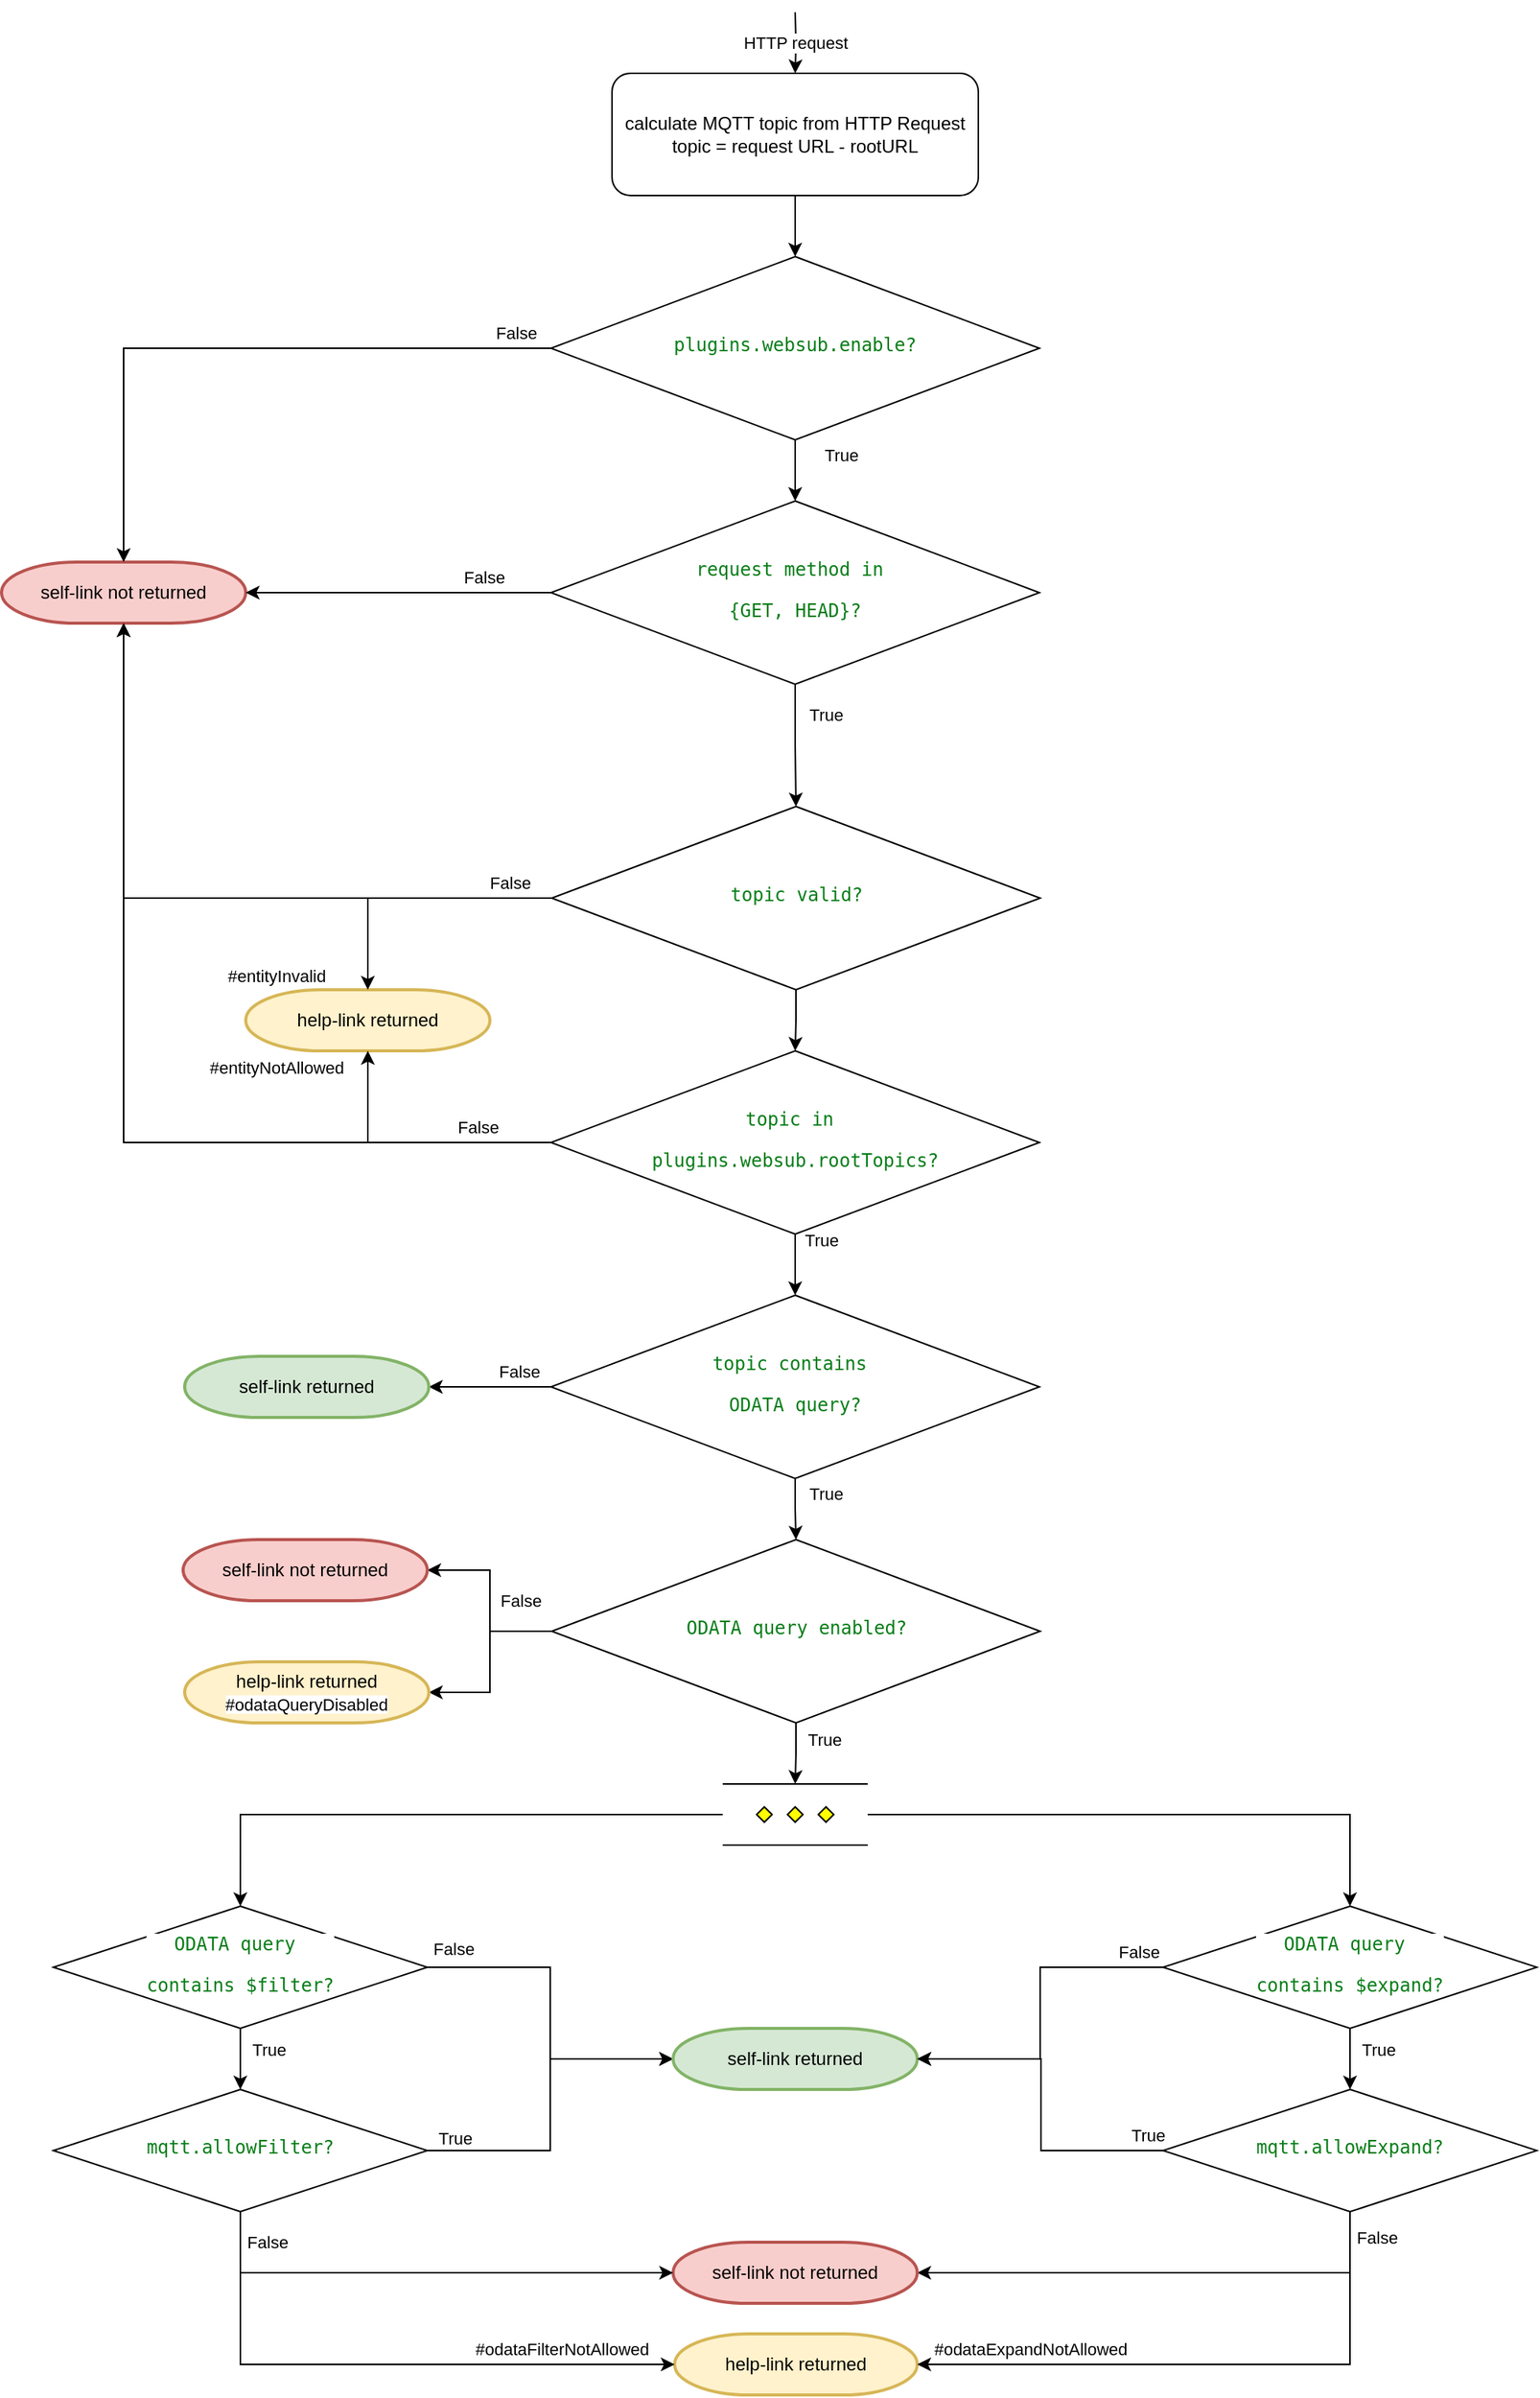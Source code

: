 <mxfile version="24.0.4" type="device">
  <diagram id="C5RBs43oDa-KdzZeNtuy" name="Page-1">
    <mxGraphModel dx="2519" dy="2733" grid="1" gridSize="10" guides="1" tooltips="1" connect="1" arrows="1" fold="1" page="1" pageScale="1" pageWidth="1169" pageHeight="1654" math="0" shadow="0">
      <root>
        <mxCell id="WIyWlLk6GJQsqaUBKTNV-0" />
        <mxCell id="WIyWlLk6GJQsqaUBKTNV-1" parent="WIyWlLk6GJQsqaUBKTNV-0" />
        <mxCell id="JbYcFs2yPOU_wry_fN8u-1" value="True" style="edgeStyle=orthogonalEdgeStyle;rounded=0;orthogonalLoop=1;jettySize=auto;html=1;exitX=0.5;exitY=1;exitDx=0;exitDy=0;entryX=0.5;entryY=0;entryDx=0;entryDy=0;" parent="WIyWlLk6GJQsqaUBKTNV-1" source="WIyWlLk6GJQsqaUBKTNV-6" target="idQhfBEYH00zGgHo6OJo-13" edge="1">
          <mxGeometry x="-0.75" y="18" relative="1" as="geometry">
            <mxPoint x="-1" y="-1" as="offset" />
            <mxPoint x="160" y="880" as="targetPoint" />
          </mxGeometry>
        </mxCell>
        <mxCell id="WIyWlLk6GJQsqaUBKTNV-6" value="&lt;div style=&quot;background-color:#ffffff;color:#080808;font-family:&#39;JetBrains Mono&#39;,monospace;font-size:9,8pt;&quot;&gt;&lt;pre&gt;&lt;span style=&quot;color:#067d17;&quot;&gt;topic in &lt;/span&gt;&lt;/pre&gt;&lt;pre&gt;&lt;span style=&quot;color:#067d17;&quot;&gt;plugins.websub.rootTopics?&lt;/span&gt;&lt;/pre&gt;&lt;/div&gt;" style="rhombus;whiteSpace=wrap;html=1;shadow=0;fontFamily=Helvetica;fontSize=12;align=center;strokeWidth=1;spacing=6;spacingTop=-4;" parent="WIyWlLk6GJQsqaUBKTNV-1" vertex="1">
          <mxGeometry y="680" width="320" height="120" as="geometry" />
        </mxCell>
        <mxCell id="JbYcFs2yPOU_wry_fN8u-10" value="True" style="edgeStyle=orthogonalEdgeStyle;rounded=0;orthogonalLoop=1;jettySize=auto;html=1;entryX=0.5;entryY=0;entryDx=0;entryDy=0;" parent="WIyWlLk6GJQsqaUBKTNV-1" source="WIyWlLk6GJQsqaUBKTNV-10" target="Up5odWEdG6b3t9qug4mN-18" edge="1">
          <mxGeometry x="-0.515" y="20" relative="1" as="geometry">
            <mxPoint as="offset" />
            <mxPoint x="160" y="480" as="targetPoint" />
          </mxGeometry>
        </mxCell>
        <mxCell id="WIyWlLk6GJQsqaUBKTNV-10" value="&lt;pre style=&quot;color: rgb(8, 8, 8);&quot;&gt;&lt;pre&gt;&lt;span style=&quot;color: rgb(6, 125, 23);&quot;&gt;request method in &lt;/span&gt;&lt;/pre&gt;&lt;pre&gt;&lt;span style=&quot;color: rgb(6, 125, 23);&quot;&gt;{GET, HEAD}?&lt;/span&gt;&lt;/pre&gt;&lt;/pre&gt;" style="rhombus;whiteSpace=wrap;html=1;shadow=0;fontFamily=Helvetica;fontSize=12;align=center;strokeWidth=1;spacing=6;spacingTop=-4;" parent="WIyWlLk6GJQsqaUBKTNV-1" vertex="1">
          <mxGeometry y="320" width="320" height="120" as="geometry" />
        </mxCell>
        <mxCell id="idQhfBEYH00zGgHo6OJo-26" style="edgeStyle=orthogonalEdgeStyle;rounded=0;orthogonalLoop=1;jettySize=auto;html=1;entryX=1;entryY=0.5;entryDx=0;entryDy=0;entryPerimeter=0;" parent="WIyWlLk6GJQsqaUBKTNV-1" source="idQhfBEYH00zGgHo6OJo-13" target="idQhfBEYH00zGgHo6OJo-42" edge="1">
          <mxGeometry relative="1" as="geometry">
            <mxPoint x="-320" y="880" as="targetPoint" />
          </mxGeometry>
        </mxCell>
        <mxCell id="idQhfBEYH00zGgHo6OJo-27" value="False" style="edgeLabel;html=1;align=center;verticalAlign=middle;resizable=0;points=[];" parent="idQhfBEYH00zGgHo6OJo-26" vertex="1" connectable="0">
          <mxGeometry x="-0.756" y="-1" relative="1" as="geometry">
            <mxPoint x="-11" y="-9" as="offset" />
          </mxGeometry>
        </mxCell>
        <mxCell id="Up5odWEdG6b3t9qug4mN-13" value="True" style="edgeStyle=orthogonalEdgeStyle;rounded=0;orthogonalLoop=1;jettySize=auto;html=1;entryX=0.5;entryY=0;entryDx=0;entryDy=0;" edge="1" parent="WIyWlLk6GJQsqaUBKTNV-1" source="idQhfBEYH00zGgHo6OJo-13" target="Up5odWEdG6b3t9qug4mN-10">
          <mxGeometry x="-0.506" y="20" relative="1" as="geometry">
            <mxPoint as="offset" />
          </mxGeometry>
        </mxCell>
        <mxCell id="idQhfBEYH00zGgHo6OJo-13" value="&lt;div style=&quot;background-color:#ffffff;color:#080808;font-family:&#39;JetBrains Mono&#39;,monospace;font-size:9,8pt;&quot;&gt;&lt;pre&gt;&lt;span style=&quot;color:#067d17;&quot;&gt;topic contains &lt;/span&gt;&lt;/pre&gt;&lt;pre&gt;&lt;span style=&quot;color:#067d17;&quot;&gt;ODATA query?&lt;/span&gt;&lt;/pre&gt;&lt;/div&gt;" style="rhombus;whiteSpace=wrap;html=1;shadow=0;fontFamily=Helvetica;fontSize=12;align=center;strokeWidth=1;spacing=6;spacingTop=-4;" parent="WIyWlLk6GJQsqaUBKTNV-1" vertex="1">
          <mxGeometry y="840" width="320" height="120" as="geometry" />
        </mxCell>
        <mxCell id="idQhfBEYH00zGgHo6OJo-31" style="edgeStyle=orthogonalEdgeStyle;rounded=0;orthogonalLoop=1;jettySize=auto;html=1;entryX=0;entryY=0.5;entryDx=0;entryDy=0;entryPerimeter=0;" parent="WIyWlLk6GJQsqaUBKTNV-1" source="idQhfBEYH00zGgHo6OJo-24" target="idQhfBEYH00zGgHo6OJo-41" edge="1">
          <mxGeometry relative="1" as="geometry">
            <mxPoint x="-318.97" y="1283" as="targetPoint" />
          </mxGeometry>
        </mxCell>
        <mxCell id="idQhfBEYH00zGgHo6OJo-32" value="False" style="edgeLabel;html=1;align=center;verticalAlign=middle;resizable=0;points=[];" parent="idQhfBEYH00zGgHo6OJo-31" vertex="1" connectable="0">
          <mxGeometry x="-0.85" y="1" relative="1" as="geometry">
            <mxPoint y="-11" as="offset" />
          </mxGeometry>
        </mxCell>
        <mxCell id="idQhfBEYH00zGgHo6OJo-34" style="edgeStyle=orthogonalEdgeStyle;rounded=0;orthogonalLoop=1;jettySize=auto;html=1;exitX=0.5;exitY=1;exitDx=0;exitDy=0;entryX=0.5;entryY=0;entryDx=0;entryDy=0;" parent="WIyWlLk6GJQsqaUBKTNV-1" source="idQhfBEYH00zGgHo6OJo-24" target="idQhfBEYH00zGgHo6OJo-33" edge="1">
          <mxGeometry relative="1" as="geometry" />
        </mxCell>
        <mxCell id="idQhfBEYH00zGgHo6OJo-35" value="True" style="edgeLabel;html=1;align=center;verticalAlign=middle;resizable=0;points=[];" parent="idQhfBEYH00zGgHo6OJo-34" vertex="1" connectable="0">
          <mxGeometry x="-0.3" y="1" relative="1" as="geometry">
            <mxPoint x="17" as="offset" />
          </mxGeometry>
        </mxCell>
        <mxCell id="idQhfBEYH00zGgHo6OJo-24" value="&lt;div style=&quot;background-color:#ffffff;color:#080808;font-family:&#39;JetBrains Mono&#39;,monospace;font-size:9,8pt;&quot;&gt;&lt;pre&gt;&lt;span style=&quot;color:#067d17;&quot;&gt;ODATA query &lt;/span&gt;&lt;/pre&gt;&lt;pre&gt;&lt;span style=&quot;color:#067d17;&quot;&gt;contains $filter?&lt;br&gt;&lt;/span&gt;&lt;/pre&gt;&lt;/div&gt;" style="rhombus;whiteSpace=wrap;html=1;shadow=0;fontFamily=Helvetica;fontSize=12;align=center;strokeWidth=1;spacing=6;spacingTop=-4;" parent="WIyWlLk6GJQsqaUBKTNV-1" vertex="1">
          <mxGeometry x="-326.03" y="1240" width="245" height="80" as="geometry" />
        </mxCell>
        <mxCell id="idQhfBEYH00zGgHo6OJo-38" style="edgeStyle=orthogonalEdgeStyle;rounded=0;orthogonalLoop=1;jettySize=auto;html=1;entryX=0;entryY=0.5;entryDx=0;entryDy=0;entryPerimeter=0;" parent="WIyWlLk6GJQsqaUBKTNV-1" source="idQhfBEYH00zGgHo6OJo-33" target="idQhfBEYH00zGgHo6OJo-41" edge="1">
          <mxGeometry relative="1" as="geometry">
            <mxPoint x="-318.97" y="1400" as="targetPoint" />
          </mxGeometry>
        </mxCell>
        <mxCell id="idQhfBEYH00zGgHo6OJo-39" value="True" style="edgeLabel;html=1;align=center;verticalAlign=middle;resizable=0;points=[];" parent="idQhfBEYH00zGgHo6OJo-38" vertex="1" connectable="0">
          <mxGeometry x="-0.839" y="-1" relative="1" as="geometry">
            <mxPoint y="-9" as="offset" />
          </mxGeometry>
        </mxCell>
        <mxCell id="idQhfBEYH00zGgHo6OJo-33" value="&lt;div style=&quot;background-color:#ffffff;color:#080808;font-family:&#39;JetBrains Mono&#39;,monospace;font-size:9,8pt;&quot;&gt;&lt;pre&gt;&lt;div style=&quot;font-family: &amp;quot;JetBrains Mono&amp;quot;, monospace;&quot;&gt;&lt;pre&gt;&lt;span style=&quot;color:#067d17;&quot;&gt;mqtt.allowFilter?&lt;/span&gt;&lt;/pre&gt;&lt;/div&gt;&lt;/pre&gt;&lt;/div&gt;" style="rhombus;whiteSpace=wrap;html=1;shadow=0;fontFamily=Helvetica;fontSize=12;align=center;strokeWidth=1;spacing=6;spacingTop=-4;" parent="WIyWlLk6GJQsqaUBKTNV-1" vertex="1">
          <mxGeometry x="-326.03" y="1360" width="245" height="80" as="geometry" />
        </mxCell>
        <mxCell id="idQhfBEYH00zGgHo6OJo-41" value="self-link returned" style="strokeWidth=2;html=1;shape=mxgraph.flowchart.terminator;whiteSpace=wrap;fillColor=#d5e8d4;strokeColor=#82b366;" parent="WIyWlLk6GJQsqaUBKTNV-1" vertex="1">
          <mxGeometry x="80" y="1320" width="160.03" height="40" as="geometry" />
        </mxCell>
        <mxCell id="idQhfBEYH00zGgHo6OJo-42" value="self-link returned" style="strokeWidth=2;html=1;shape=mxgraph.flowchart.terminator;whiteSpace=wrap;fillColor=#d5e8d4;strokeColor=#82b366;" parent="WIyWlLk6GJQsqaUBKTNV-1" vertex="1">
          <mxGeometry x="-240" y="880" width="160" height="40" as="geometry" />
        </mxCell>
        <mxCell id="idQhfBEYH00zGgHo6OJo-46" style="edgeStyle=orthogonalEdgeStyle;rounded=0;orthogonalLoop=1;jettySize=auto;html=1;exitX=0;exitY=0.5;exitDx=0;exitDy=0;exitPerimeter=0;entryX=0.5;entryY=0;entryDx=0;entryDy=0;" parent="WIyWlLk6GJQsqaUBKTNV-1" source="idQhfBEYH00zGgHo6OJo-44" target="idQhfBEYH00zGgHo6OJo-24" edge="1">
          <mxGeometry relative="1" as="geometry">
            <mxPoint x="-50.03" y="1180" as="sourcePoint" />
          </mxGeometry>
        </mxCell>
        <mxCell id="idQhfBEYH00zGgHo6OJo-57" style="edgeStyle=orthogonalEdgeStyle;rounded=0;orthogonalLoop=1;jettySize=auto;html=1;" parent="WIyWlLk6GJQsqaUBKTNV-1" source="idQhfBEYH00zGgHo6OJo-44" target="idQhfBEYH00zGgHo6OJo-51" edge="1">
          <mxGeometry relative="1" as="geometry" />
        </mxCell>
        <mxCell id="idQhfBEYH00zGgHo6OJo-44" value="" style="verticalLabelPosition=bottom;verticalAlign=top;html=1;shape=mxgraph.flowchart.parallel_mode;pointerEvents=1" parent="WIyWlLk6GJQsqaUBKTNV-1" vertex="1">
          <mxGeometry x="112.5" y="1160" width="95" height="40" as="geometry" />
        </mxCell>
        <mxCell id="idQhfBEYH00zGgHo6OJo-47" style="edgeStyle=orthogonalEdgeStyle;rounded=0;orthogonalLoop=1;jettySize=auto;html=1;entryX=1;entryY=0.5;entryDx=0;entryDy=0;entryPerimeter=0;" parent="WIyWlLk6GJQsqaUBKTNV-1" source="idQhfBEYH00zGgHo6OJo-51" target="idQhfBEYH00zGgHo6OJo-41" edge="1">
          <mxGeometry relative="1" as="geometry">
            <mxPoint x="641.03" y="1280" as="targetPoint" />
          </mxGeometry>
        </mxCell>
        <mxCell id="idQhfBEYH00zGgHo6OJo-48" value="False" style="edgeLabel;html=1;align=center;verticalAlign=middle;resizable=0;points=[];" parent="idQhfBEYH00zGgHo6OJo-47" vertex="1" connectable="0">
          <mxGeometry x="-0.85" y="1" relative="1" as="geometry">
            <mxPoint y="-11" as="offset" />
          </mxGeometry>
        </mxCell>
        <mxCell id="idQhfBEYH00zGgHo6OJo-49" style="edgeStyle=orthogonalEdgeStyle;rounded=0;orthogonalLoop=1;jettySize=auto;html=1;exitX=0.5;exitY=1;exitDx=0;exitDy=0;entryX=0.5;entryY=0;entryDx=0;entryDy=0;" parent="WIyWlLk6GJQsqaUBKTNV-1" source="idQhfBEYH00zGgHo6OJo-51" target="idQhfBEYH00zGgHo6OJo-54" edge="1">
          <mxGeometry relative="1" as="geometry" />
        </mxCell>
        <mxCell id="idQhfBEYH00zGgHo6OJo-50" value="True" style="edgeLabel;html=1;align=center;verticalAlign=middle;resizable=0;points=[];" parent="idQhfBEYH00zGgHo6OJo-49" vertex="1" connectable="0">
          <mxGeometry x="-0.3" y="1" relative="1" as="geometry">
            <mxPoint x="17" as="offset" />
          </mxGeometry>
        </mxCell>
        <mxCell id="idQhfBEYH00zGgHo6OJo-51" value="&lt;div style=&quot;background-color:#ffffff;color:#080808;font-family:&#39;JetBrains Mono&#39;,monospace;font-size:9,8pt;&quot;&gt;&lt;pre&gt;&lt;span style=&quot;color:#067d17;&quot;&gt;ODATA query &lt;/span&gt;&lt;/pre&gt;&lt;pre&gt;&lt;span style=&quot;color:#067d17;&quot;&gt;contains $expand?&lt;br&gt;&lt;/span&gt;&lt;/pre&gt;&lt;/div&gt;" style="rhombus;whiteSpace=wrap;html=1;shadow=0;fontFamily=Helvetica;fontSize=12;align=center;strokeWidth=1;spacing=6;spacingTop=-4;" parent="WIyWlLk6GJQsqaUBKTNV-1" vertex="1">
          <mxGeometry x="401.03" y="1240" width="245" height="80" as="geometry" />
        </mxCell>
        <mxCell id="idQhfBEYH00zGgHo6OJo-52" style="edgeStyle=orthogonalEdgeStyle;rounded=0;orthogonalLoop=1;jettySize=auto;html=1;entryX=1;entryY=0.5;entryDx=0;entryDy=0;entryPerimeter=0;exitX=0.5;exitY=1;exitDx=0;exitDy=0;" parent="WIyWlLk6GJQsqaUBKTNV-1" source="idQhfBEYH00zGgHo6OJo-54" target="idQhfBEYH00zGgHo6OJo-58" edge="1">
          <mxGeometry relative="1" as="geometry">
            <mxPoint x="641.03" y="1400" as="targetPoint" />
          </mxGeometry>
        </mxCell>
        <mxCell id="idQhfBEYH00zGgHo6OJo-53" value="False" style="edgeLabel;html=1;align=center;verticalAlign=middle;resizable=0;points=[];" parent="idQhfBEYH00zGgHo6OJo-52" vertex="1" connectable="0">
          <mxGeometry x="-0.839" y="-1" relative="1" as="geometry">
            <mxPoint x="18" y="-9" as="offset" />
          </mxGeometry>
        </mxCell>
        <mxCell id="idQhfBEYH00zGgHo6OJo-54" value="&lt;div style=&quot;background-color:#ffffff;color:#080808;font-family:&#39;JetBrains Mono&#39;,monospace;font-size:9,8pt;&quot;&gt;&lt;pre&gt;&lt;div style=&quot;font-family: &amp;quot;JetBrains Mono&amp;quot;, monospace;&quot;&gt;&lt;pre&gt;&lt;span style=&quot;color:#067d17;&quot;&gt;mqtt.allowExpand?&lt;/span&gt;&lt;/pre&gt;&lt;/div&gt;&lt;/pre&gt;&lt;/div&gt;" style="rhombus;whiteSpace=wrap;html=1;shadow=0;fontFamily=Helvetica;fontSize=12;align=center;strokeWidth=1;spacing=6;spacingTop=-4;" parent="WIyWlLk6GJQsqaUBKTNV-1" vertex="1">
          <mxGeometry x="401.03" y="1360" width="245" height="80" as="geometry" />
        </mxCell>
        <mxCell id="idQhfBEYH00zGgHo6OJo-58" value="self-link not returned" style="strokeWidth=2;html=1;shape=mxgraph.flowchart.terminator;whiteSpace=wrap;fillColor=#f8cecc;strokeColor=#b85450;" parent="WIyWlLk6GJQsqaUBKTNV-1" vertex="1">
          <mxGeometry x="80" y="1460" width="160" height="40" as="geometry" />
        </mxCell>
        <mxCell id="idQhfBEYH00zGgHo6OJo-59" value="False" style="edgeStyle=orthogonalEdgeStyle;rounded=0;orthogonalLoop=1;jettySize=auto;html=1;entryX=0;entryY=0.5;entryDx=0;entryDy=0;entryPerimeter=0;exitX=0.5;exitY=1;exitDx=0;exitDy=0;" parent="WIyWlLk6GJQsqaUBKTNV-1" source="idQhfBEYH00zGgHo6OJo-33" target="idQhfBEYH00zGgHo6OJo-58" edge="1">
          <mxGeometry x="-0.87" y="18" relative="1" as="geometry">
            <Array as="points">
              <mxPoint x="-203.97" y="1480" />
            </Array>
            <mxPoint y="-1" as="offset" />
          </mxGeometry>
        </mxCell>
        <mxCell id="idQhfBEYH00zGgHo6OJo-66" value="True" style="edgeStyle=orthogonalEdgeStyle;rounded=0;orthogonalLoop=1;jettySize=auto;html=1;entryX=1;entryY=0.5;entryDx=0;entryDy=0;entryPerimeter=0;" parent="WIyWlLk6GJQsqaUBKTNV-1" source="idQhfBEYH00zGgHo6OJo-54" target="idQhfBEYH00zGgHo6OJo-41" edge="1">
          <mxGeometry x="-0.899" y="-10" relative="1" as="geometry">
            <Array as="points">
              <mxPoint x="321.03" y="1400" />
              <mxPoint x="321.03" y="1340" />
            </Array>
            <mxPoint x="1" as="offset" />
            <mxPoint x="641.03" y="1520" as="targetPoint" />
          </mxGeometry>
        </mxCell>
        <mxCell id="JbYcFs2yPOU_wry_fN8u-0" value="self-link not returned" style="strokeWidth=2;html=1;shape=mxgraph.flowchart.terminator;whiteSpace=wrap;fillColor=#f8cecc;strokeColor=#b85450;" parent="WIyWlLk6GJQsqaUBKTNV-1" vertex="1">
          <mxGeometry x="-360" y="360" width="160" height="40" as="geometry" />
        </mxCell>
        <mxCell id="JbYcFs2yPOU_wry_fN8u-2" value="" style="endArrow=classic;html=1;rounded=0;entryX=0.5;entryY=0;entryDx=0;entryDy=0;exitX=0.5;exitY=1;exitDx=0;exitDy=0;" parent="WIyWlLk6GJQsqaUBKTNV-1" source="JbYcFs2yPOU_wry_fN8u-4" target="JbYcFs2yPOU_wry_fN8u-5" edge="1">
          <mxGeometry x="0.182" y="20" width="50" height="50" relative="1" as="geometry">
            <mxPoint x="40" y="300" as="sourcePoint" />
            <mxPoint x="260" y="300.0" as="targetPoint" />
            <mxPoint x="1" as="offset" />
          </mxGeometry>
        </mxCell>
        <mxCell id="JbYcFs2yPOU_wry_fN8u-6" value="HTTP request" style="edgeStyle=orthogonalEdgeStyle;rounded=0;orthogonalLoop=1;jettySize=auto;html=1;entryX=0.5;entryY=0;entryDx=0;entryDy=0;" parent="WIyWlLk6GJQsqaUBKTNV-1" target="JbYcFs2yPOU_wry_fN8u-4" edge="1">
          <mxGeometry relative="1" as="geometry">
            <mxPoint x="160" as="sourcePoint" />
          </mxGeometry>
        </mxCell>
        <mxCell id="JbYcFs2yPOU_wry_fN8u-4" value="&lt;div&gt;calculate MQTT topic from HTTP Request&lt;/div&gt;topic = request URL - rootURL" style="rounded=1;whiteSpace=wrap;html=1;" parent="WIyWlLk6GJQsqaUBKTNV-1" vertex="1">
          <mxGeometry x="40" y="40" width="240" height="80" as="geometry" />
        </mxCell>
        <mxCell id="JbYcFs2yPOU_wry_fN8u-9" value="True" style="edgeStyle=orthogonalEdgeStyle;rounded=0;orthogonalLoop=1;jettySize=auto;html=1;entryX=0.5;entryY=0;entryDx=0;entryDy=0;" parent="WIyWlLk6GJQsqaUBKTNV-1" source="JbYcFs2yPOU_wry_fN8u-5" target="WIyWlLk6GJQsqaUBKTNV-10" edge="1">
          <mxGeometry x="-0.5" y="30" relative="1" as="geometry">
            <mxPoint as="offset" />
          </mxGeometry>
        </mxCell>
        <mxCell id="JbYcFs2yPOU_wry_fN8u-5" value="&lt;pre style=&quot;&quot;&gt;&lt;pre style=&quot;color: rgb(8, 8, 8);&quot;&gt;&lt;pre&gt;&lt;span style=&quot;color: rgb(6, 125, 23);&quot;&gt;plugins.websub.enable?&lt;/span&gt;&lt;/pre&gt;&lt;/pre&gt;&lt;/pre&gt;" style="rhombus;whiteSpace=wrap;html=1;shadow=0;fontFamily=Helvetica;fontSize=12;align=center;strokeWidth=1;spacing=6;spacingTop=-4;" parent="WIyWlLk6GJQsqaUBKTNV-1" vertex="1">
          <mxGeometry y="160" width="320" height="120" as="geometry" />
        </mxCell>
        <mxCell id="JbYcFs2yPOU_wry_fN8u-7" value="False" style="edgeStyle=orthogonalEdgeStyle;rounded=0;orthogonalLoop=1;jettySize=auto;html=1;entryX=1;entryY=0.5;entryDx=0;entryDy=0;entryPerimeter=0;" parent="WIyWlLk6GJQsqaUBKTNV-1" source="WIyWlLk6GJQsqaUBKTNV-10" target="JbYcFs2yPOU_wry_fN8u-0" edge="1">
          <mxGeometry x="-0.556" y="-10" relative="1" as="geometry">
            <mxPoint as="offset" />
          </mxGeometry>
        </mxCell>
        <mxCell id="JbYcFs2yPOU_wry_fN8u-8" value="False" style="edgeStyle=orthogonalEdgeStyle;rounded=0;orthogonalLoop=1;jettySize=auto;html=1;entryX=0.5;entryY=0;entryDx=0;entryDy=0;entryPerimeter=0;" parent="WIyWlLk6GJQsqaUBKTNV-1" source="JbYcFs2yPOU_wry_fN8u-5" target="JbYcFs2yPOU_wry_fN8u-0" edge="1">
          <mxGeometry x="-0.888" y="-10" relative="1" as="geometry">
            <mxPoint as="offset" />
          </mxGeometry>
        </mxCell>
        <mxCell id="Up5odWEdG6b3t9qug4mN-0" style="edgeStyle=orthogonalEdgeStyle;rounded=0;orthogonalLoop=1;jettySize=auto;html=1;entryX=0.5;entryY=1;entryDx=0;entryDy=0;entryPerimeter=0;" edge="1" parent="WIyWlLk6GJQsqaUBKTNV-1" source="WIyWlLk6GJQsqaUBKTNV-6" target="JbYcFs2yPOU_wry_fN8u-0">
          <mxGeometry relative="1" as="geometry" />
        </mxCell>
        <mxCell id="Up5odWEdG6b3t9qug4mN-1" value="False" style="edgeLabel;html=1;align=center;verticalAlign=middle;resizable=0;points=[];" vertex="1" connectable="0" parent="Up5odWEdG6b3t9qug4mN-0">
          <mxGeometry x="-0.844" y="-1" relative="1" as="geometry">
            <mxPoint y="-9" as="offset" />
          </mxGeometry>
        </mxCell>
        <mxCell id="Up5odWEdG6b3t9qug4mN-2" value="help-link returned" style="strokeWidth=2;html=1;shape=mxgraph.flowchart.terminator;whiteSpace=wrap;fillColor=#fff2cc;strokeColor=#d6b656;" vertex="1" parent="WIyWlLk6GJQsqaUBKTNV-1">
          <mxGeometry x="-200" y="640" width="160" height="40" as="geometry" />
        </mxCell>
        <mxCell id="Up5odWEdG6b3t9qug4mN-4" value="help-link returned" style="strokeWidth=2;html=1;shape=mxgraph.flowchart.terminator;whiteSpace=wrap;fillColor=#fff2cc;strokeColor=#d6b656;" vertex="1" parent="WIyWlLk6GJQsqaUBKTNV-1">
          <mxGeometry x="81" y="1520" width="159" height="40" as="geometry" />
        </mxCell>
        <mxCell id="Up5odWEdG6b3t9qug4mN-5" style="edgeStyle=orthogonalEdgeStyle;rounded=0;orthogonalLoop=1;jettySize=auto;html=1;entryX=0;entryY=0.5;entryDx=0;entryDy=0;entryPerimeter=0;" edge="1" parent="WIyWlLk6GJQsqaUBKTNV-1" source="idQhfBEYH00zGgHo6OJo-33" target="Up5odWEdG6b3t9qug4mN-4">
          <mxGeometry relative="1" as="geometry">
            <Array as="points">
              <mxPoint x="-203" y="1540" />
            </Array>
          </mxGeometry>
        </mxCell>
        <mxCell id="Up5odWEdG6b3t9qug4mN-6" value="#odataFilterNotAllowed" style="edgeLabel;html=1;align=center;verticalAlign=middle;resizable=0;points=[];" vertex="1" connectable="0" parent="Up5odWEdG6b3t9qug4mN-5">
          <mxGeometry x="0.444" y="3" relative="1" as="geometry">
            <mxPoint x="33" y="-7" as="offset" />
          </mxGeometry>
        </mxCell>
        <mxCell id="Up5odWEdG6b3t9qug4mN-7" style="edgeStyle=orthogonalEdgeStyle;rounded=0;orthogonalLoop=1;jettySize=auto;html=1;entryX=1;entryY=0.5;entryDx=0;entryDy=0;entryPerimeter=0;" edge="1" parent="WIyWlLk6GJQsqaUBKTNV-1" source="idQhfBEYH00zGgHo6OJo-54" target="Up5odWEdG6b3t9qug4mN-4">
          <mxGeometry relative="1" as="geometry">
            <Array as="points">
              <mxPoint x="524" y="1540" />
            </Array>
          </mxGeometry>
        </mxCell>
        <mxCell id="Up5odWEdG6b3t9qug4mN-8" value="#odataExpandNotAllowed" style="edgeLabel;html=1;align=center;verticalAlign=middle;resizable=0;points=[];" vertex="1" connectable="0" parent="Up5odWEdG6b3t9qug4mN-7">
          <mxGeometry x="0.691" y="-1" relative="1" as="geometry">
            <mxPoint x="15" y="-9" as="offset" />
          </mxGeometry>
        </mxCell>
        <mxCell id="Up5odWEdG6b3t9qug4mN-9" value="&lt;meta charset=&quot;utf-8&quot;&gt;&lt;span style=&quot;color: rgb(0, 0, 0); font-family: Helvetica; font-size: 11px; font-style: normal; font-variant-ligatures: normal; font-variant-caps: normal; font-weight: 400; letter-spacing: normal; orphans: 2; text-align: center; text-indent: 0px; text-transform: none; widows: 2; word-spacing: 0px; -webkit-text-stroke-width: 0px; white-space: nowrap; background-color: rgb(255, 255, 255); text-decoration-thickness: initial; text-decoration-style: initial; text-decoration-color: initial; display: inline !important; float: none;&quot;&gt;#entityNotAllowed&lt;/span&gt;" style="edgeStyle=orthogonalEdgeStyle;rounded=0;orthogonalLoop=1;jettySize=auto;html=1;entryX=0.5;entryY=1;entryDx=0;entryDy=0;entryPerimeter=0;" edge="1" parent="WIyWlLk6GJQsqaUBKTNV-1" source="WIyWlLk6GJQsqaUBKTNV-6" target="Up5odWEdG6b3t9qug4mN-2">
          <mxGeometry x="0.882" y="60" relative="1" as="geometry">
            <mxPoint as="offset" />
          </mxGeometry>
        </mxCell>
        <mxCell id="Up5odWEdG6b3t9qug4mN-16" value="False" style="edgeStyle=orthogonalEdgeStyle;rounded=0;orthogonalLoop=1;jettySize=auto;html=1;" edge="1" parent="WIyWlLk6GJQsqaUBKTNV-1" source="Up5odWEdG6b3t9qug4mN-10" target="Up5odWEdG6b3t9qug4mN-14">
          <mxGeometry x="-0.004" y="-20" relative="1" as="geometry">
            <Array as="points">
              <mxPoint x="-40" y="1060" />
              <mxPoint x="-40" y="1020" />
            </Array>
            <mxPoint as="offset" />
          </mxGeometry>
        </mxCell>
        <mxCell id="Up5odWEdG6b3t9qug4mN-17" value="" style="edgeStyle=orthogonalEdgeStyle;rounded=0;orthogonalLoop=1;jettySize=auto;html=1;" edge="1" parent="WIyWlLk6GJQsqaUBKTNV-1" source="Up5odWEdG6b3t9qug4mN-10" target="Up5odWEdG6b3t9qug4mN-15">
          <mxGeometry x="0.668" y="20" relative="1" as="geometry">
            <Array as="points">
              <mxPoint x="-40" y="1060" />
              <mxPoint x="-40" y="1100" />
            </Array>
            <mxPoint as="offset" />
          </mxGeometry>
        </mxCell>
        <mxCell id="Up5odWEdG6b3t9qug4mN-10" value="&lt;div style=&quot;background-color:#ffffff;color:#080808;font-family:&#39;JetBrains Mono&#39;,monospace;font-size:9,8pt;&quot;&gt;&lt;pre&gt;&lt;span style=&quot;color: rgb(6, 125, 23); font-family: &amp;quot;JetBrains Mono&amp;quot;, monospace; white-space: normal;&quot;&gt;ODATA query enabled?&lt;/span&gt;&lt;br&gt;&lt;/pre&gt;&lt;/div&gt;" style="rhombus;whiteSpace=wrap;html=1;shadow=0;fontFamily=Helvetica;fontSize=12;align=center;strokeWidth=1;spacing=6;spacingTop=-4;" vertex="1" parent="WIyWlLk6GJQsqaUBKTNV-1">
          <mxGeometry x="0.5" y="1000" width="320" height="120" as="geometry" />
        </mxCell>
        <mxCell id="Up5odWEdG6b3t9qug4mN-11" style="edgeStyle=orthogonalEdgeStyle;rounded=0;orthogonalLoop=1;jettySize=auto;html=1;entryX=0.5;entryY=0;entryDx=0;entryDy=0;entryPerimeter=0;" edge="1" parent="WIyWlLk6GJQsqaUBKTNV-1" source="Up5odWEdG6b3t9qug4mN-10" target="idQhfBEYH00zGgHo6OJo-44">
          <mxGeometry relative="1" as="geometry" />
        </mxCell>
        <mxCell id="Up5odWEdG6b3t9qug4mN-12" value="True" style="edgeLabel;html=1;align=center;verticalAlign=middle;resizable=0;points=[];" vertex="1" connectable="0" parent="Up5odWEdG6b3t9qug4mN-11">
          <mxGeometry x="0.012" y="-1" relative="1" as="geometry">
            <mxPoint x="20" y="-9" as="offset" />
          </mxGeometry>
        </mxCell>
        <mxCell id="Up5odWEdG6b3t9qug4mN-14" value="self-link not returned" style="strokeWidth=2;html=1;shape=mxgraph.flowchart.terminator;whiteSpace=wrap;fillColor=#f8cecc;strokeColor=#b85450;" vertex="1" parent="WIyWlLk6GJQsqaUBKTNV-1">
          <mxGeometry x="-241.03" y="1000" width="160" height="40" as="geometry" />
        </mxCell>
        <mxCell id="Up5odWEdG6b3t9qug4mN-15" value="help-link returned&lt;div&gt;&lt;span style=&quot;font-size: 11px; text-wrap: nowrap; background-color: rgb(255, 255, 255);&quot;&gt;#odataQueryDisabled&lt;/span&gt;&lt;br&gt;&lt;/div&gt;" style="strokeWidth=2;html=1;shape=mxgraph.flowchart.terminator;whiteSpace=wrap;fillColor=#fff2cc;strokeColor=#d6b656;" vertex="1" parent="WIyWlLk6GJQsqaUBKTNV-1">
          <mxGeometry x="-240" y="1080" width="160" height="40" as="geometry" />
        </mxCell>
        <mxCell id="Up5odWEdG6b3t9qug4mN-19" style="edgeStyle=orthogonalEdgeStyle;rounded=0;orthogonalLoop=1;jettySize=auto;html=1;entryX=0.5;entryY=0;entryDx=0;entryDy=0;" edge="1" parent="WIyWlLk6GJQsqaUBKTNV-1" source="Up5odWEdG6b3t9qug4mN-18" target="WIyWlLk6GJQsqaUBKTNV-6">
          <mxGeometry relative="1" as="geometry" />
        </mxCell>
        <mxCell id="Up5odWEdG6b3t9qug4mN-18" value="&lt;div style=&quot;background-color:#ffffff;color:#080808;font-family:&#39;JetBrains Mono&#39;,monospace;font-size:9,8pt;&quot;&gt;&lt;pre&gt;&lt;span style=&quot;color:#067d17;&quot;&gt;topic valid?&lt;/span&gt;&lt;/pre&gt;&lt;/div&gt;" style="rhombus;whiteSpace=wrap;html=1;shadow=0;fontFamily=Helvetica;fontSize=12;align=center;strokeWidth=1;spacing=6;spacingTop=-4;" vertex="1" parent="WIyWlLk6GJQsqaUBKTNV-1">
          <mxGeometry x="0.5" y="520" width="320" height="120" as="geometry" />
        </mxCell>
        <mxCell id="Up5odWEdG6b3t9qug4mN-20" value="False" style="edgeStyle=orthogonalEdgeStyle;rounded=0;orthogonalLoop=1;jettySize=auto;html=1;entryX=0.5;entryY=1;entryDx=0;entryDy=0;entryPerimeter=0;" edge="1" parent="WIyWlLk6GJQsqaUBKTNV-1" source="Up5odWEdG6b3t9qug4mN-18" target="JbYcFs2yPOU_wry_fN8u-0">
          <mxGeometry x="-0.88" y="-10" relative="1" as="geometry">
            <mxPoint as="offset" />
          </mxGeometry>
        </mxCell>
        <mxCell id="Up5odWEdG6b3t9qug4mN-21" value="#entityInvalid" style="edgeStyle=orthogonalEdgeStyle;rounded=0;orthogonalLoop=1;jettySize=auto;html=1;entryX=0.5;entryY=0;entryDx=0;entryDy=0;entryPerimeter=0;" edge="1" parent="WIyWlLk6GJQsqaUBKTNV-1" source="Up5odWEdG6b3t9qug4mN-18" target="Up5odWEdG6b3t9qug4mN-2">
          <mxGeometry x="0.882" y="-60" relative="1" as="geometry">
            <mxPoint y="1" as="offset" />
          </mxGeometry>
        </mxCell>
      </root>
    </mxGraphModel>
  </diagram>
</mxfile>
